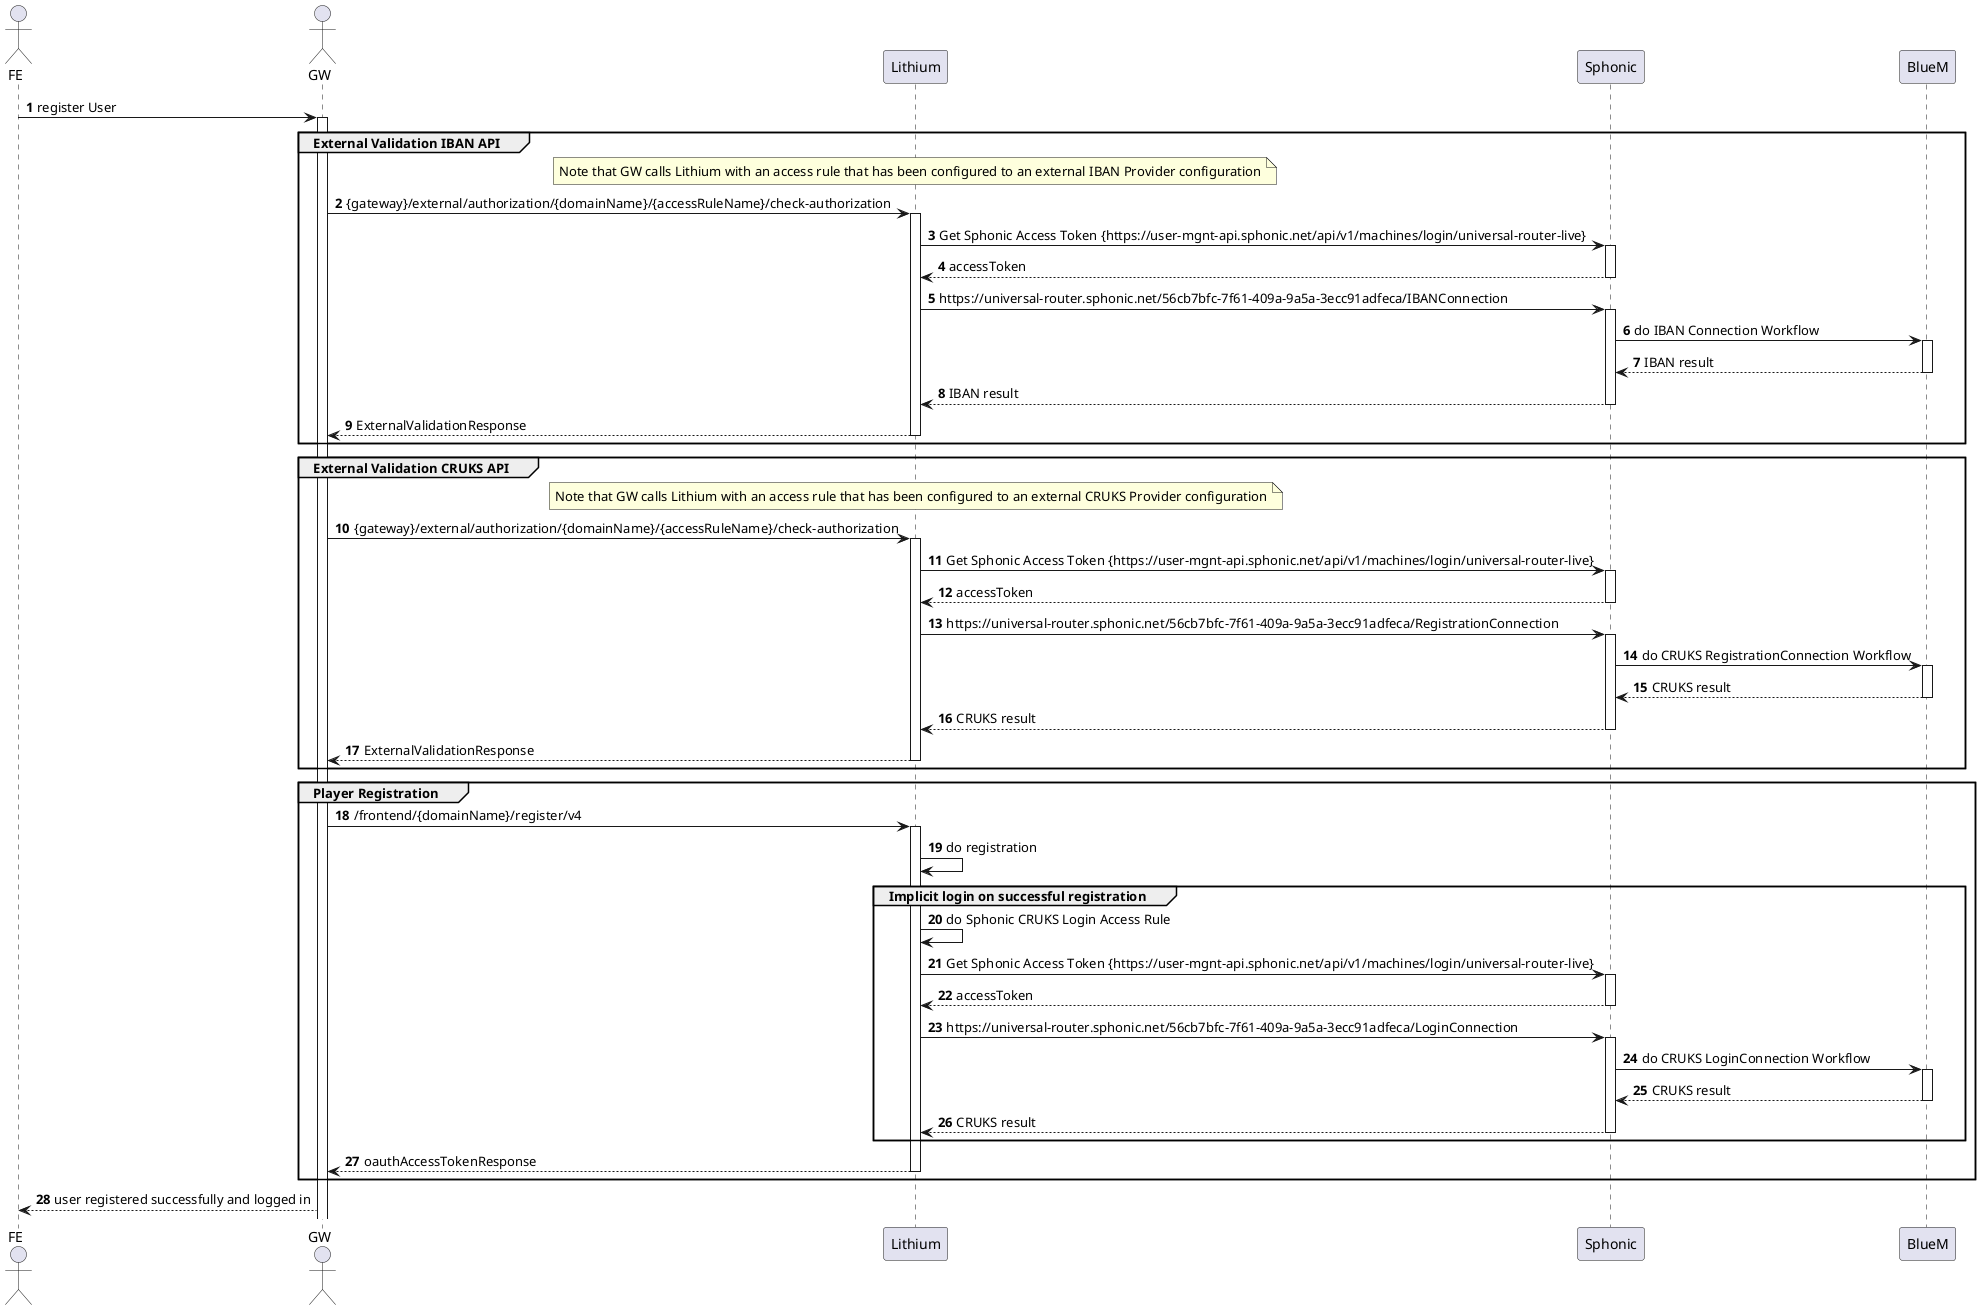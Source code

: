 .FE-GW to Lithium Registration Flow
[plantuml]
----


@startuml
'https://plantuml.com/sequence-diagram

actor FE
actor GW
participant Lithium
participant Sphonic
participant BlueM

autonumber

FE -> GW: register User
  activate GW
'  IBAN CALL
  group External Validation IBAN API
    note over Lithium: Note that GW calls Lithium with an access rule that has been configured to an external IBAN Provider configuration
    GW -> Lithium: {gateway}/external/authorization/{domainName}/{accessRuleName}/check-authorization
      activate Lithium

      Lithium -> Sphonic: Get Sphonic Access Token {https://user-mgnt-api.sphonic.net/api/v1/machines/login/universal-router-live}
      activate Sphonic
      Sphonic --> Lithium: accessToken
      deactivate Sphonic

      Lithium -> Sphonic: https://universal-router.sphonic.net/56cb7bfc-7f61-409a-9a5a-3ecc91adfeca/IBANConnection
      activate Sphonic
        Sphonic -> BlueM: do IBAN Connection Workflow
          activate BlueM
        BlueM --> Sphonic: IBAN result
        deactivate BlueM
        Sphonic --> Lithium: IBAN result
      deactivate Sphonic

      Lithium --> GW: ExternalValidationResponse
    deactivate Lithium
  end

'  CRUKS CALL
  group External Validation CRUKS API
  note over Lithium: Note that GW calls Lithium with an access rule that has been configured to an external CRUKS Provider configuration
    GW -> Lithium: {gateway}/external/authorization/{domainName}/{accessRuleName}/check-authorization
      activate Lithium

      Lithium -> Sphonic: Get Sphonic Access Token {https://user-mgnt-api.sphonic.net/api/v1/machines/login/universal-router-live}
      activate Sphonic
      Sphonic --> Lithium: accessToken
      deactivate Sphonic

      Lithium -> Sphonic: https://universal-router.sphonic.net/56cb7bfc-7f61-409a-9a5a-3ecc91adfeca/RegistrationConnection
      activate Sphonic
        Sphonic -> BlueM: do CRUKS RegistrationConnection Workflow
          activate BlueM
        BlueM --> Sphonic: CRUKS result
        deactivate BlueM
        Sphonic --> Lithium: CRUKS result
      deactivate Sphonic

      Lithium --> GW: ExternalValidationResponse
    deactivate Lithium
  end

' RegisterV4
  group Player Registration
    GW -> Lithium: /frontend/{domainName}/register/v4
      activate Lithium
      Lithium -> Lithium: do registration
      group Implicit login on successful registration
        Lithium -> Lithium: do Sphonic CRUKS Login Access Rule
        Lithium -> Sphonic: Get Sphonic Access Token {https://user-mgnt-api.sphonic.net/api/v1/machines/login/universal-router-live}
              activate Sphonic
              Sphonic --> Lithium: accessToken
              deactivate Sphonic

              Lithium -> Sphonic: https://universal-router.sphonic.net/56cb7bfc-7f61-409a-9a5a-3ecc91adfeca/LoginConnection
              activate Sphonic
                Sphonic -> BlueM: do CRUKS LoginConnection Workflow
                  activate BlueM
                BlueM --> Sphonic: CRUKS result
                deactivate BlueM
                Sphonic --> Lithium: CRUKS result
              deactivate Sphonic
      end
      Lithium --> GW: oauthAccessTokenResponse
      deactivate Lithium
  end
  GW --> FE: user registered successfully and logged in
@enduml
----
